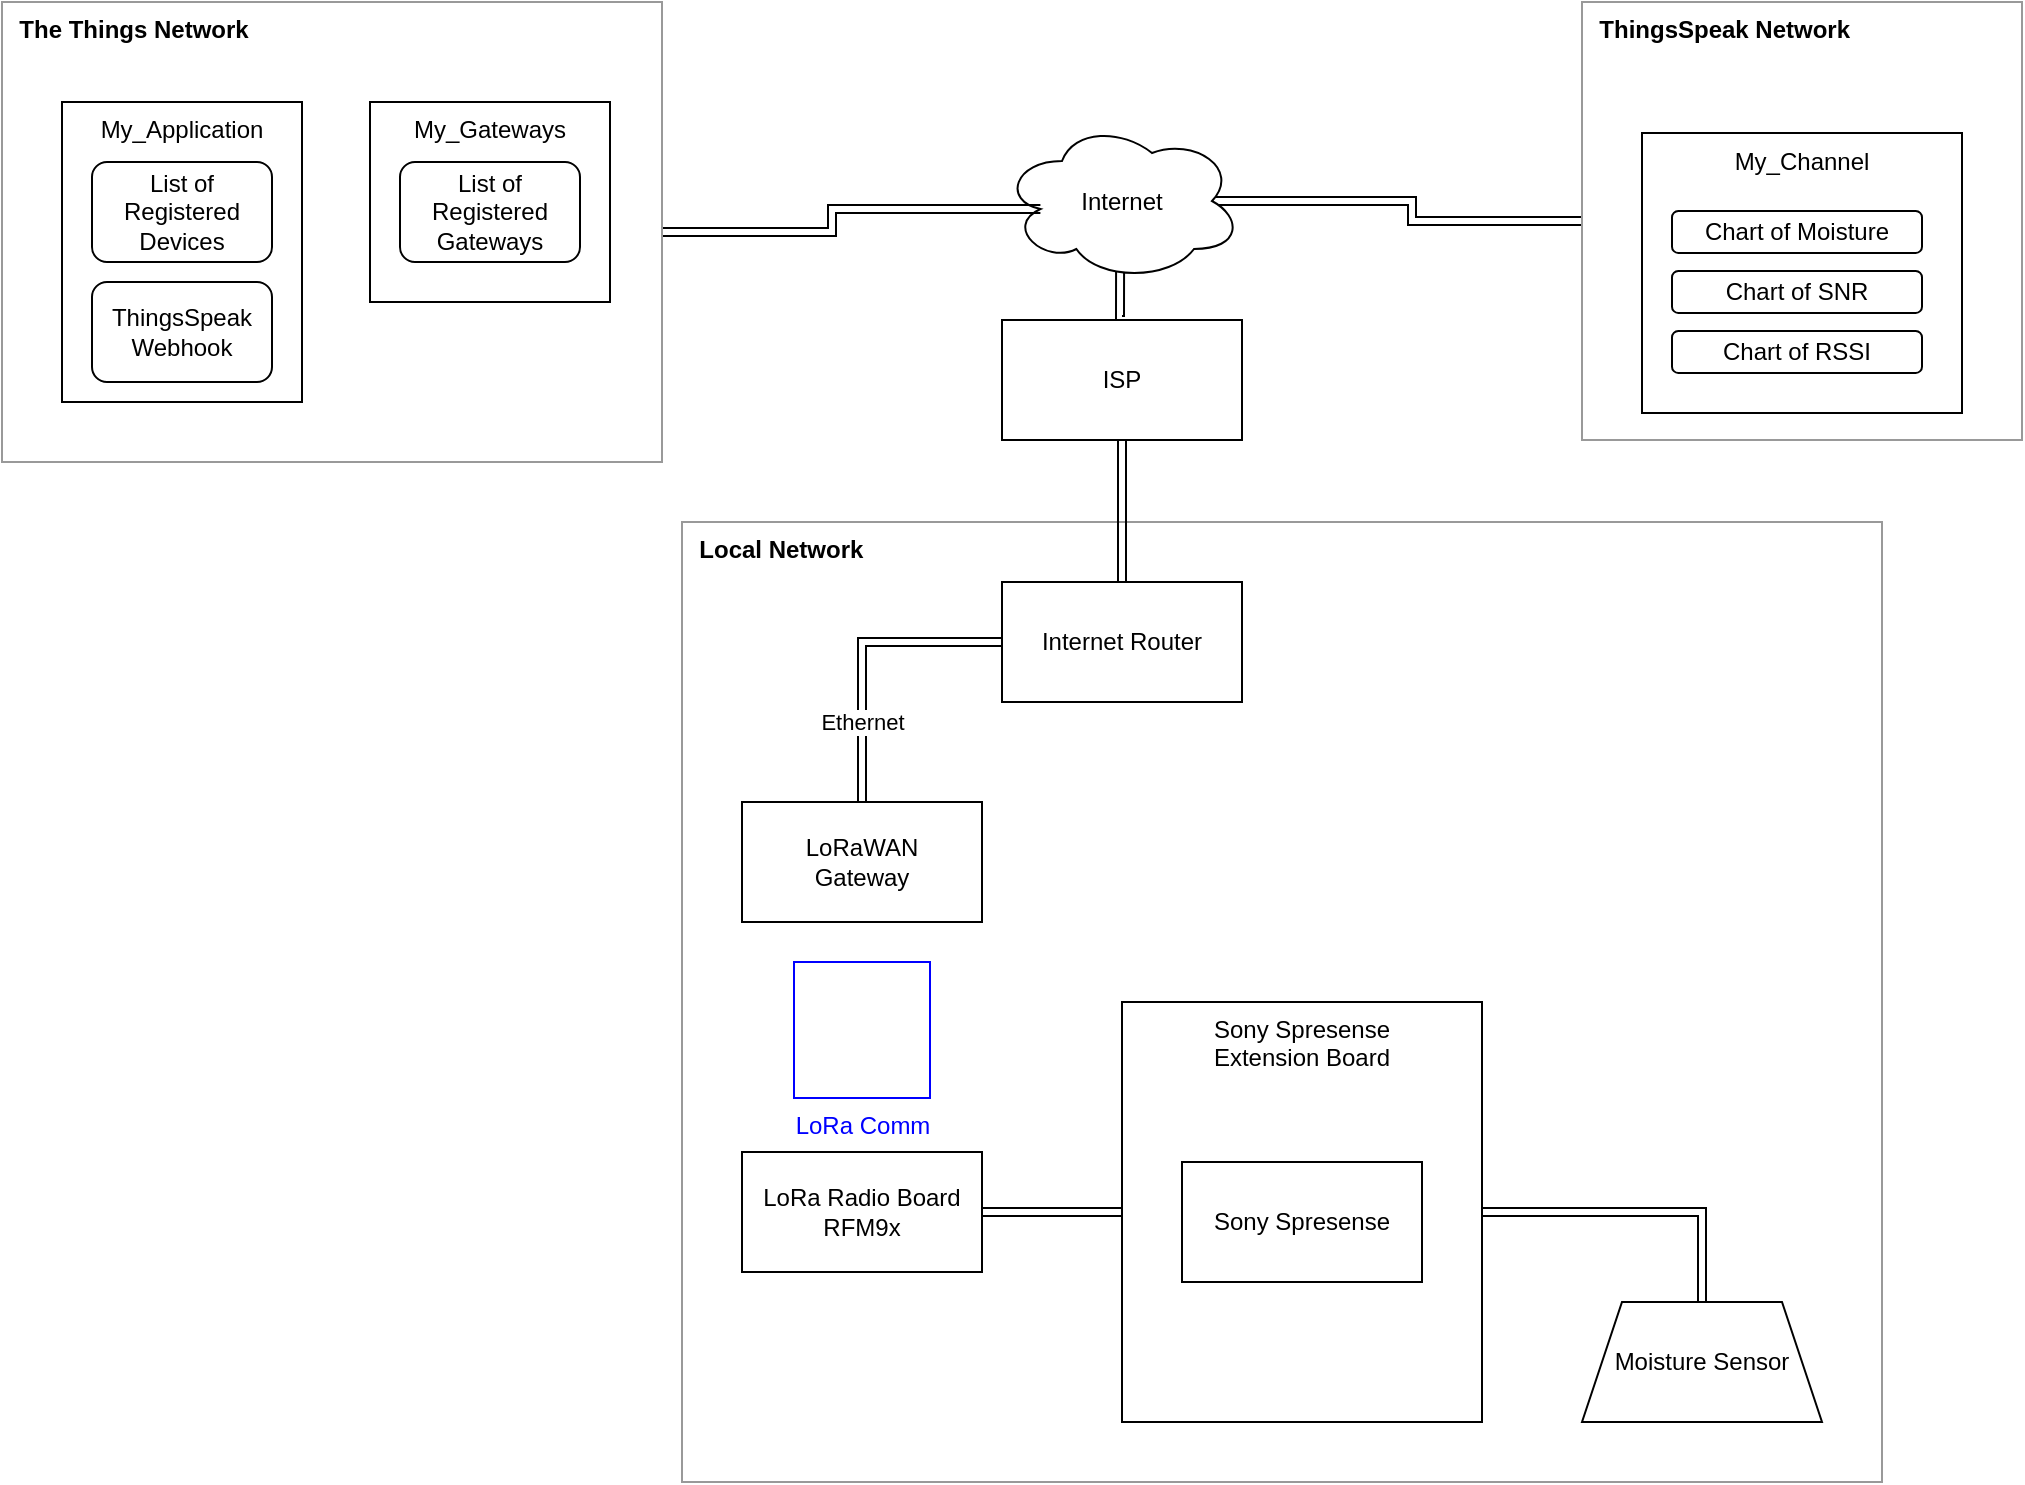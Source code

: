<mxfile version="20.6.2" type="device"><diagram id="0LLzieao_bVr8BfdosGT" name="Page-1"><mxGraphModel dx="2070" dy="1034" grid="1" gridSize="10" guides="1" tooltips="1" connect="1" arrows="1" fold="1" page="1" pageScale="1" pageWidth="850" pageHeight="1100" math="0" shadow="0"><root><mxCell id="0"/><mxCell id="1" parent="0"/><mxCell id="4JmhtB6uuYIKI2M9Bpf7-29" style="edgeStyle=orthogonalEdgeStyle;shape=link;rounded=0;orthogonalLoop=1;jettySize=auto;html=1;exitX=0;exitY=0.5;exitDx=0;exitDy=0;entryX=0.875;entryY=0.5;entryDx=0;entryDy=0;entryPerimeter=0;" edge="1" parent="1" source="4JmhtB6uuYIKI2M9Bpf7-22" target="4JmhtB6uuYIKI2M9Bpf7-12"><mxGeometry relative="1" as="geometry"/></mxCell><mxCell id="4JmhtB6uuYIKI2M9Bpf7-22" value="&lt;b&gt;&amp;nbsp; ThingsSpeak Network&lt;/b&gt;" style="rounded=0;whiteSpace=wrap;html=1;align=left;verticalAlign=top;strokeColor=#999999;" vertex="1" parent="1"><mxGeometry x="540" y="50" width="220" height="219" as="geometry"/></mxCell><mxCell id="4JmhtB6uuYIKI2M9Bpf7-15" value="&lt;b&gt;&amp;nbsp; Local Network&lt;/b&gt;" style="rounded=0;whiteSpace=wrap;html=1;verticalAlign=top;align=left;strokeColor=#999999;" vertex="1" parent="1"><mxGeometry x="90" y="310" width="600" height="480" as="geometry"/></mxCell><mxCell id="4JmhtB6uuYIKI2M9Bpf7-3" value="Sony Spresense&lt;br&gt;Extension Board" style="rounded=0;whiteSpace=wrap;html=1;verticalAlign=top;" vertex="1" parent="1"><mxGeometry x="310" y="550" width="180" height="210" as="geometry"/></mxCell><mxCell id="4JmhtB6uuYIKI2M9Bpf7-4" style="edgeStyle=none;rounded=0;orthogonalLoop=1;jettySize=auto;html=1;exitX=1;exitY=0.5;exitDx=0;exitDy=0;entryX=0;entryY=0.5;entryDx=0;entryDy=0;shape=link;" edge="1" parent="1" source="4JmhtB6uuYIKI2M9Bpf7-1" target="4JmhtB6uuYIKI2M9Bpf7-3"><mxGeometry relative="1" as="geometry"/></mxCell><mxCell id="4JmhtB6uuYIKI2M9Bpf7-1" value="LoRa Radio Board&lt;br&gt;RFM9x" style="rounded=0;whiteSpace=wrap;html=1;" vertex="1" parent="1"><mxGeometry x="120" y="625" width="120" height="60" as="geometry"/></mxCell><mxCell id="4JmhtB6uuYIKI2M9Bpf7-2" value="Sony Spresense" style="rounded=0;whiteSpace=wrap;html=1;" vertex="1" parent="1"><mxGeometry x="340" y="630" width="120" height="60" as="geometry"/></mxCell><mxCell id="4JmhtB6uuYIKI2M9Bpf7-8" style="edgeStyle=orthogonalEdgeStyle;shape=link;rounded=0;orthogonalLoop=1;jettySize=auto;html=1;exitX=0.5;exitY=0;exitDx=0;exitDy=0;entryX=0;entryY=0.5;entryDx=0;entryDy=0;" edge="1" parent="1" source="4JmhtB6uuYIKI2M9Bpf7-5" target="4JmhtB6uuYIKI2M9Bpf7-7"><mxGeometry relative="1" as="geometry"/></mxCell><mxCell id="4JmhtB6uuYIKI2M9Bpf7-9" value="&amp;nbsp; Ethernet&amp;nbsp;&amp;nbsp;" style="edgeLabel;html=1;align=center;verticalAlign=middle;resizable=0;points=[];" vertex="1" connectable="0" parent="4JmhtB6uuYIKI2M9Bpf7-8"><mxGeometry x="0.133" relative="1" as="geometry"><mxPoint x="-5" y="40" as="offset"/></mxGeometry></mxCell><mxCell id="4JmhtB6uuYIKI2M9Bpf7-5" value="LoRaWAN&lt;br&gt;Gateway" style="rounded=0;whiteSpace=wrap;html=1;" vertex="1" parent="1"><mxGeometry x="120" y="450" width="120" height="60" as="geometry"/></mxCell><mxCell id="4JmhtB6uuYIKI2M9Bpf7-6" value="&lt;font color=&quot;#0000ff&quot;&gt;LoRa Comm&lt;/font&gt;" style="shape=image;html=1;verticalAlign=top;verticalLabelPosition=bottom;labelBackgroundColor=#ffffff;imageAspect=0;aspect=fixed;image=https://cdn0.iconfinder.com/data/icons/phosphor-thin-vol-3/256/lightning-thin-128.png;imageBackground=none;imageBorder=#0000FF;" vertex="1" parent="1"><mxGeometry x="146" y="530" width="68" height="68" as="geometry"/></mxCell><mxCell id="4JmhtB6uuYIKI2M9Bpf7-11" style="edgeStyle=orthogonalEdgeStyle;shape=link;rounded=0;orthogonalLoop=1;jettySize=auto;html=1;exitX=0.5;exitY=0;exitDx=0;exitDy=0;entryX=0.5;entryY=1;entryDx=0;entryDy=0;" edge="1" parent="1" source="4JmhtB6uuYIKI2M9Bpf7-7" target="4JmhtB6uuYIKI2M9Bpf7-10"><mxGeometry relative="1" as="geometry"/></mxCell><mxCell id="4JmhtB6uuYIKI2M9Bpf7-7" value="Internet Router" style="rounded=0;whiteSpace=wrap;html=1;" vertex="1" parent="1"><mxGeometry x="250" y="340" width="120" height="60" as="geometry"/></mxCell><mxCell id="4JmhtB6uuYIKI2M9Bpf7-13" style="edgeStyle=orthogonalEdgeStyle;shape=link;rounded=0;orthogonalLoop=1;jettySize=auto;html=1;exitX=0.5;exitY=0;exitDx=0;exitDy=0;entryX=0.492;entryY=0.938;entryDx=0;entryDy=0;entryPerimeter=0;" edge="1" parent="1" source="4JmhtB6uuYIKI2M9Bpf7-10" target="4JmhtB6uuYIKI2M9Bpf7-12"><mxGeometry relative="1" as="geometry"/></mxCell><mxCell id="4JmhtB6uuYIKI2M9Bpf7-10" value="ISP" style="rounded=0;whiteSpace=wrap;html=1;" vertex="1" parent="1"><mxGeometry x="250" y="209" width="120" height="60" as="geometry"/></mxCell><mxCell id="4JmhtB6uuYIKI2M9Bpf7-12" value="Internet" style="ellipse;shape=cloud;whiteSpace=wrap;html=1;" vertex="1" parent="1"><mxGeometry x="250" y="109.5" width="120" height="80" as="geometry"/></mxCell><mxCell id="4JmhtB6uuYIKI2M9Bpf7-28" style="edgeStyle=orthogonalEdgeStyle;shape=link;rounded=0;orthogonalLoop=1;jettySize=auto;html=1;exitX=1;exitY=0.5;exitDx=0;exitDy=0;entryX=0.16;entryY=0.55;entryDx=0;entryDy=0;entryPerimeter=0;" edge="1" parent="1" source="4JmhtB6uuYIKI2M9Bpf7-14" target="4JmhtB6uuYIKI2M9Bpf7-12"><mxGeometry relative="1" as="geometry"/></mxCell><mxCell id="4JmhtB6uuYIKI2M9Bpf7-14" value="&lt;b&gt;&amp;nbsp; The Things Network&lt;/b&gt;" style="rounded=0;whiteSpace=wrap;html=1;align=left;verticalAlign=top;strokeColor=#999999;" vertex="1" parent="1"><mxGeometry x="-250" y="50" width="330" height="230" as="geometry"/></mxCell><mxCell id="4JmhtB6uuYIKI2M9Bpf7-16" value="My_Channel" style="rounded=0;whiteSpace=wrap;html=1;verticalAlign=top;" vertex="1" parent="1"><mxGeometry x="570" y="115.5" width="160" height="140" as="geometry"/></mxCell><mxCell id="4JmhtB6uuYIKI2M9Bpf7-17" value="My_Application" style="rounded=0;whiteSpace=wrap;html=1;verticalAlign=top;" vertex="1" parent="1"><mxGeometry x="-220" y="100" width="120" height="150" as="geometry"/></mxCell><mxCell id="4JmhtB6uuYIKI2M9Bpf7-18" value="ThingsSpeak&lt;br&gt;Webhook" style="rounded=1;whiteSpace=wrap;html=1;" vertex="1" parent="1"><mxGeometry x="-205" y="190" width="90" height="50" as="geometry"/></mxCell><mxCell id="4JmhtB6uuYIKI2M9Bpf7-19" value="My_Gateways" style="rounded=0;whiteSpace=wrap;html=1;verticalAlign=top;" vertex="1" parent="1"><mxGeometry x="-66" y="100" width="120" height="100" as="geometry"/></mxCell><mxCell id="4JmhtB6uuYIKI2M9Bpf7-20" value="List of Registered Gateways" style="rounded=1;whiteSpace=wrap;html=1;" vertex="1" parent="1"><mxGeometry x="-51" y="130" width="90" height="50" as="geometry"/></mxCell><mxCell id="4JmhtB6uuYIKI2M9Bpf7-21" value="List of Registered Devices" style="rounded=1;whiteSpace=wrap;html=1;" vertex="1" parent="1"><mxGeometry x="-205" y="130" width="90" height="50" as="geometry"/></mxCell><mxCell id="4JmhtB6uuYIKI2M9Bpf7-25" value="Chart of Moisture" style="rounded=1;whiteSpace=wrap;html=1;" vertex="1" parent="1"><mxGeometry x="585" y="154.5" width="125" height="21" as="geometry"/></mxCell><mxCell id="4JmhtB6uuYIKI2M9Bpf7-26" value="Chart of SNR" style="rounded=1;whiteSpace=wrap;html=1;" vertex="1" parent="1"><mxGeometry x="585" y="184.5" width="125" height="21" as="geometry"/></mxCell><mxCell id="4JmhtB6uuYIKI2M9Bpf7-27" value="Chart of RSSI" style="rounded=1;whiteSpace=wrap;html=1;" vertex="1" parent="1"><mxGeometry x="585" y="214.5" width="125" height="21" as="geometry"/></mxCell><mxCell id="4JmhtB6uuYIKI2M9Bpf7-32" style="edgeStyle=orthogonalEdgeStyle;shape=link;rounded=0;orthogonalLoop=1;jettySize=auto;html=1;exitX=0.5;exitY=0;exitDx=0;exitDy=0;entryX=1;entryY=0.5;entryDx=0;entryDy=0;fontColor=#000000;" edge="1" parent="1" source="4JmhtB6uuYIKI2M9Bpf7-31" target="4JmhtB6uuYIKI2M9Bpf7-3"><mxGeometry relative="1" as="geometry"/></mxCell><mxCell id="4JmhtB6uuYIKI2M9Bpf7-31" value="&lt;font color=&quot;#000000&quot;&gt;Moisture Sensor&lt;/font&gt;" style="shape=trapezoid;perimeter=trapezoidPerimeter;whiteSpace=wrap;html=1;fixedSize=1;fontColor=#0000FF;" vertex="1" parent="1"><mxGeometry x="540" y="700" width="120" height="60" as="geometry"/></mxCell></root></mxGraphModel></diagram></mxfile>